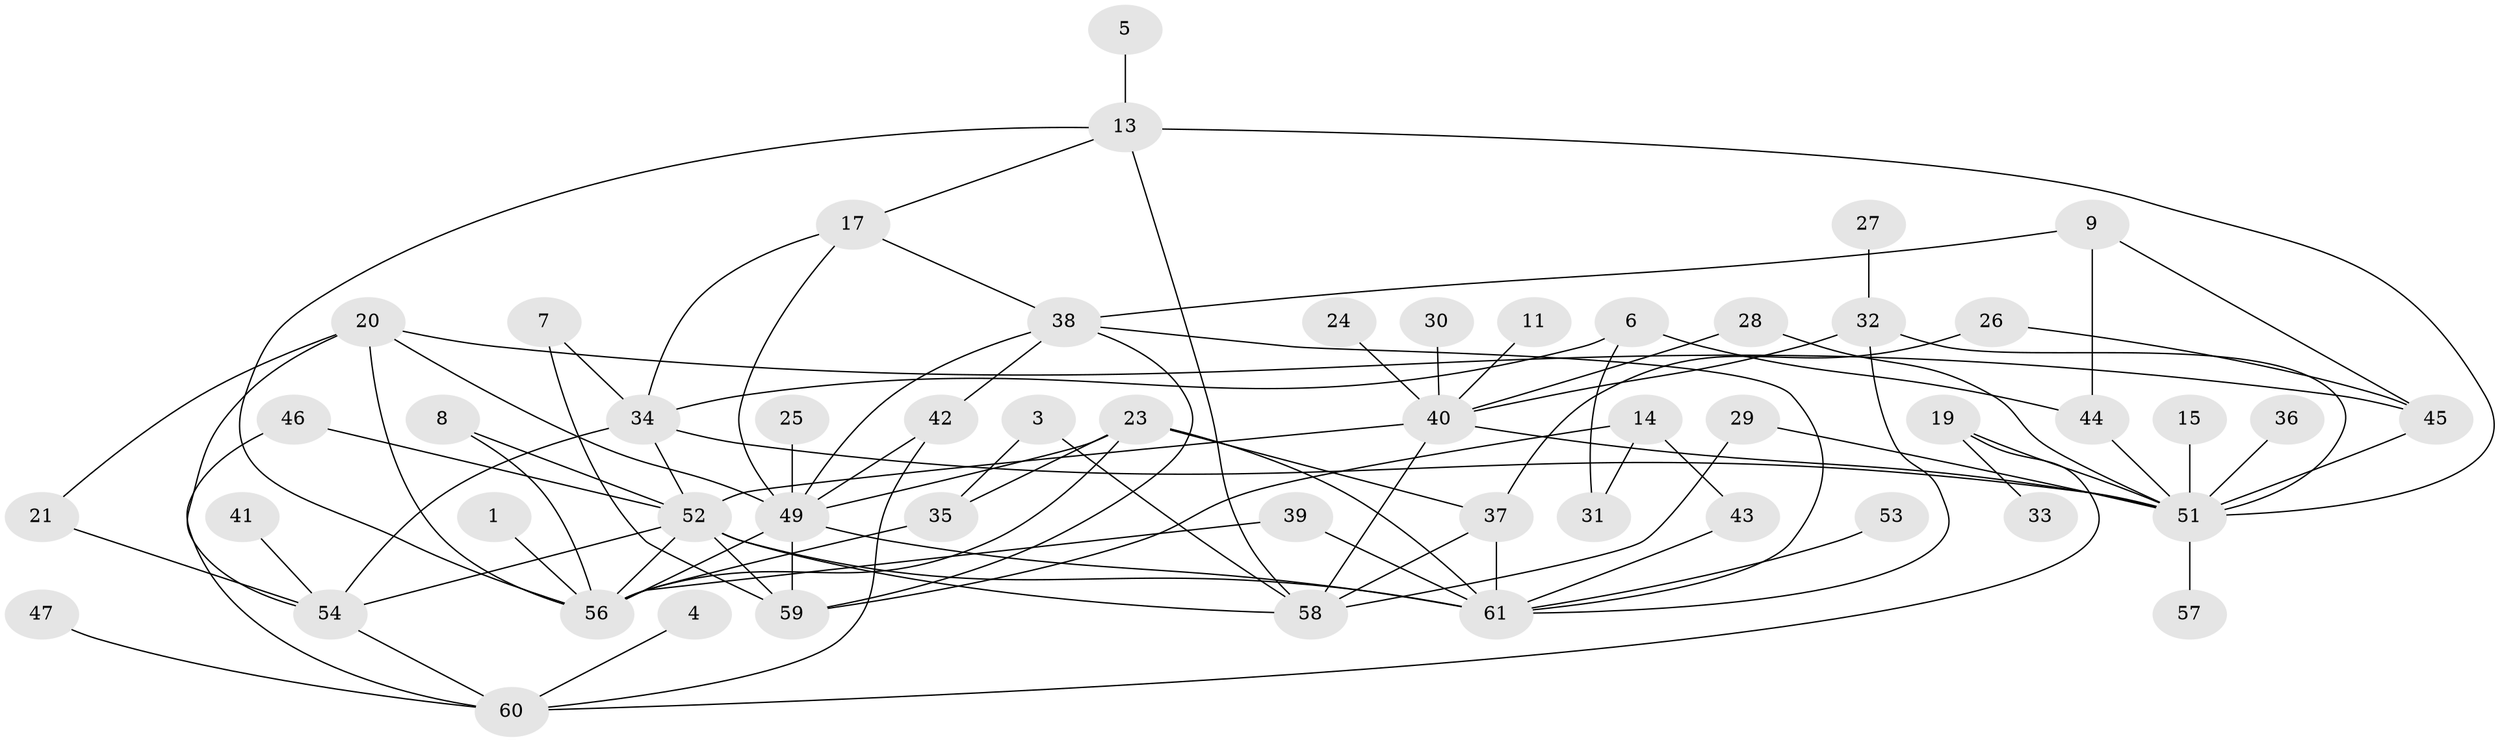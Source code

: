 // original degree distribution, {2: 0.256198347107438, 1: 0.23140495867768596, 3: 0.21487603305785125, 5: 0.09090909090909091, 0: 0.06611570247933884, 4: 0.09917355371900827, 7: 0.04132231404958678}
// Generated by graph-tools (version 1.1) at 2025/25/03/09/25 03:25:14]
// undirected, 52 vertices, 90 edges
graph export_dot {
graph [start="1"]
  node [color=gray90,style=filled];
  1;
  3;
  4;
  5;
  6;
  7;
  8;
  9;
  11;
  13;
  14;
  15;
  17;
  19;
  20;
  21;
  23;
  24;
  25;
  26;
  27;
  28;
  29;
  30;
  31;
  32;
  33;
  34;
  35;
  36;
  37;
  38;
  39;
  40;
  41;
  42;
  43;
  44;
  45;
  46;
  47;
  49;
  51;
  52;
  53;
  54;
  56;
  57;
  58;
  59;
  60;
  61;
  1 -- 56 [weight=1.0];
  3 -- 35 [weight=1.0];
  3 -- 58 [weight=1.0];
  4 -- 60 [weight=1.0];
  5 -- 13 [weight=1.0];
  6 -- 31 [weight=1.0];
  6 -- 34 [weight=1.0];
  6 -- 44 [weight=1.0];
  7 -- 34 [weight=1.0];
  7 -- 59 [weight=1.0];
  8 -- 52 [weight=1.0];
  8 -- 56 [weight=1.0];
  9 -- 38 [weight=1.0];
  9 -- 44 [weight=1.0];
  9 -- 45 [weight=1.0];
  11 -- 40 [weight=1.0];
  13 -- 17 [weight=1.0];
  13 -- 51 [weight=1.0];
  13 -- 56 [weight=1.0];
  13 -- 58 [weight=1.0];
  14 -- 31 [weight=1.0];
  14 -- 43 [weight=1.0];
  14 -- 59 [weight=1.0];
  15 -- 51 [weight=1.0];
  17 -- 34 [weight=1.0];
  17 -- 38 [weight=1.0];
  17 -- 49 [weight=1.0];
  19 -- 33 [weight=1.0];
  19 -- 51 [weight=1.0];
  19 -- 60 [weight=1.0];
  20 -- 21 [weight=1.0];
  20 -- 45 [weight=1.0];
  20 -- 49 [weight=1.0];
  20 -- 54 [weight=1.0];
  20 -- 56 [weight=1.0];
  21 -- 54 [weight=1.0];
  23 -- 35 [weight=1.0];
  23 -- 37 [weight=1.0];
  23 -- 49 [weight=1.0];
  23 -- 56 [weight=1.0];
  23 -- 61 [weight=1.0];
  24 -- 40 [weight=1.0];
  25 -- 49 [weight=1.0];
  26 -- 37 [weight=1.0];
  26 -- 45 [weight=1.0];
  27 -- 32 [weight=1.0];
  28 -- 40 [weight=1.0];
  28 -- 51 [weight=1.0];
  29 -- 51 [weight=1.0];
  29 -- 58 [weight=1.0];
  30 -- 40 [weight=1.0];
  32 -- 40 [weight=1.0];
  32 -- 51 [weight=1.0];
  32 -- 61 [weight=1.0];
  34 -- 51 [weight=1.0];
  34 -- 52 [weight=1.0];
  34 -- 54 [weight=1.0];
  35 -- 56 [weight=1.0];
  36 -- 51 [weight=1.0];
  37 -- 58 [weight=1.0];
  37 -- 61 [weight=1.0];
  38 -- 42 [weight=1.0];
  38 -- 49 [weight=1.0];
  38 -- 59 [weight=1.0];
  38 -- 61 [weight=1.0];
  39 -- 56 [weight=1.0];
  39 -- 61 [weight=1.0];
  40 -- 51 [weight=1.0];
  40 -- 52 [weight=1.0];
  40 -- 58 [weight=1.0];
  41 -- 54 [weight=1.0];
  42 -- 49 [weight=1.0];
  42 -- 60 [weight=1.0];
  43 -- 61 [weight=1.0];
  44 -- 51 [weight=1.0];
  45 -- 51 [weight=1.0];
  46 -- 52 [weight=2.0];
  46 -- 60 [weight=1.0];
  47 -- 60 [weight=1.0];
  49 -- 56 [weight=2.0];
  49 -- 59 [weight=1.0];
  49 -- 61 [weight=1.0];
  51 -- 57 [weight=1.0];
  52 -- 54 [weight=1.0];
  52 -- 56 [weight=1.0];
  52 -- 58 [weight=1.0];
  52 -- 59 [weight=1.0];
  52 -- 61 [weight=1.0];
  53 -- 61 [weight=1.0];
  54 -- 60 [weight=1.0];
}
